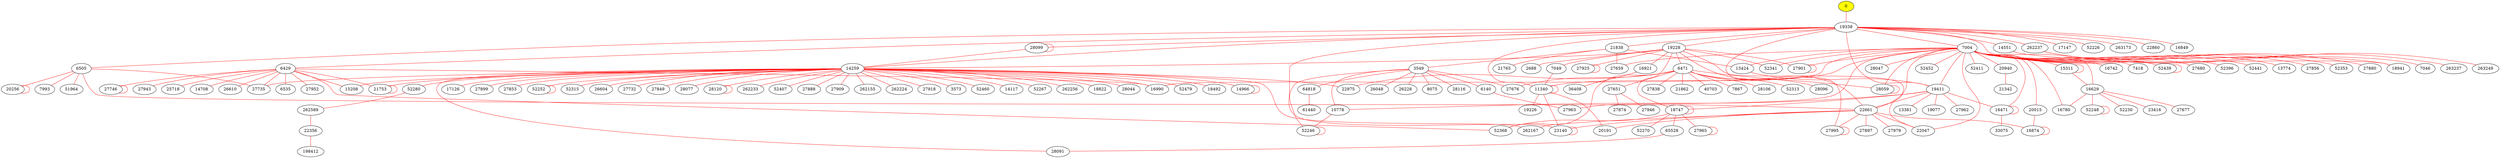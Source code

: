 strict graph topology {
	"0" [label="0", style="filled", color="black", fillcolor="yellow"];
	"0" -- "19338" [color=red];
	"19338" -- "7004" [color=red];
	"7004" -- "20940" [color=red];
	"20940" -- "21342" [color=red];
	"7004" -- "13424" [color=red];
	"19338" -- "19228" [color=red];
	"19228" -- "2688" [color=red];
	"19338" -- "28099" [color=red];
	"19338" -- "6505" [color=red];
	"6505" -- "51964" [color=red];
	"19338" -- "21838" [color=red];
	"21838" -- "3549" [color=red];
	"3549" -- "26048" [color=red];
	"3549" -- "26228" [color=red];
	"7004" -- "16629" [color=red];
	"21838" -- "21765" [color=red];
	"3549" -- "52246" [color=red];
	"19338" -- "14551" [color=red];
	"14551" -- "7046" [color=red];
	"19338" -- "19411" [color=red];
	"19411" -- "19077" [color=red];
	"19228" -- "6471" [color=red];
	"6505" -- "20256" [color=red];
	"20256" -- "20256" [color=red];
	"19228" -- "16921" [color=red];
	"16921" -- "36408" [color=red];
	"3549" -- "8075" [color=red];
	"7004" -- "11340" [color=red];
	"11340" -- "11340" [color=red];
	"11340" -- "19226" [color=red];
	"19411" -- "16471" [color=red];
	"19338" -- "23140" [color=red];
	"23140" -- "23140" [color=red];
	"11340" -- "23140" [color=red];
	"6505" -- "22661" [color=red];
	"22661" -- "23140" [color=red];
	"19338" -- "6429" [color=red];
	"6429" -- "26610" [color=red];
	"19228" -- "7049" [color=red];
	"7049" -- "11340" [color=red];
	"19338" -- "11340" [color=red];
	"22661" -- "20191" [color=red];
	"19411" -- "22661" [color=red];
	"11340" -- "20191" [color=red];
	"19228" -- "22661" [color=red];
	"19338" -- "14259" [color=red];
	"6471" -- "40703" [color=red];
	"14259" -- "262155" [color=red];
	"22661" -- "27897" [color=red];
	"7004" -- "16742" [color=red];
	"19338" -- "262237" [color=red];
	"14259" -- "262224" [color=red];
	"19338" -- "17147" [color=red];
	"19338" -- "52226" [color=red];
	"14259" -- "27918" [color=red];
	"6471" -- "7867" [color=red];
	"16629" -- "16780" [color=red];
	"7004" -- "16780" [color=red];
	"14259" -- "3573" [color=red];
	"28099" -- "28099" [color=red];
	"28099" -- "14259" [color=red];
	"14259" -- "52280" [color=red];
	"52280" -- "262589" [color=red];
	"262589" -- "22356" [color=red];
	"22356" -- "198412" [color=red];
	"14259" -- "52460" [color=red];
	"6471" -- "28106" [color=red];
	"19338" -- "27995" [color=red];
	"27995" -- "27995" [color=red];
	"7004" -- "7418" [color=red];
	"14259" -- "14117" [color=red];
	"19228" -- "27901" [color=red];
	"27901" -- "27901" [color=red];
	"7004" -- "27901" [color=red];
	"7004" -- "52439" [color=red];
	"52439" -- "52439" [color=red];
	"3549" -- "64818" [color=red];
	"64818" -- "61440" [color=red];
	"19228" -- "27925" [color=red];
	"6429" -- "6535" [color=red];
	"16629" -- "23416" [color=red];
	"7004" -- "27680" [color=red];
	"14259" -- "27735" [color=red];
	"27925" -- "27925" [color=red];
	"13424" -- "19411" [color=red];
	"22661" -- "27995" [color=red];
	"6471" -- "52368" [color=red];
	"6429" -- "52368" [color=red];
	"19411" -- "18747" [color=red];
	"18747" -- "52368" [color=red];
	"7004" -- "15311" [color=red];
	"22661" -- "262167" [color=red];
	"14259" -- "262167" [color=red];
	"19228" -- "22047" [color=red];
	"7004" -- "22047" [color=red];
	"7004" -- "52396" [color=red];
	"6471" -- "52313" [color=red];
	"14259" -- "28091" [color=red];
	"19228" -- "18747" [color=red];
	"18747" -- "65528" [color=red];
	"65528" -- "28091" [color=red];
	"6471" -- "28096" [color=red];
	"7004" -- "27659" [color=red];
	"14259" -- "52267" [color=red];
	"19338" -- "263173" [color=red];
	"22661" -- "27979" [color=red];
	"52246" -- "52246" [color=red];
	"19411" -- "10778" [color=red];
	"10778" -- "52246" [color=red];
	"18747" -- "52270" [color=red];
	"19228" -- "52341" [color=red];
	"7004" -- "52341" [color=red];
	"14259" -- "262256" [color=red];
	"19338" -- "22860" [color=red];
	"14259" -- "18822" [color=red];
	"19228" -- "14259" [color=red];
	"14259" -- "28044" [color=red];
	"14259" -- "52479" [color=red];
	"262237" -- "263249" [color=red];
	"7004" -- "22661" [color=red];
	"22661" -- "16874" [color=red];
	"3549" -- "28116" [color=red];
	"6429" -- "16990" [color=red];
	"16874" -- "16874" [color=red];
	"7004" -- "20015" [color=red];
	"20015" -- "16874" [color=red];
	"7004" -- "52441" [color=red];
	"7004" -- "16471" [color=red];
	"16471" -- "16471" [color=red];
	"16471" -- "33075" [color=red];
	"7004" -- "13774" [color=red];
	"6471" -- "27651" [color=red];
	"27651" -- "27946" [color=red];
	"16629" -- "27677" [color=red];
	"14259" -- "18492" [color=red];
	"6429" -- "21753" [color=red];
	"21753" -- "21753" [color=red];
	"14259" -- "21753" [color=red];
	"6471" -- "27838" [color=red];
	"3549" -- "27676" [color=red];
	"6471" -- "27676" [color=red];
	"7004" -- "27963" [color=red];
	"3549" -- "6140" [color=red];
	"6140" -- "27963" [color=red];
	"14259" -- "14966" [color=red];
	"14966" -- "14966" [color=red];
	"14259" -- "17126" [color=red];
	"7004" -- "27856" [color=red];
	"14259" -- "27899" [color=red];
	"21838" -- "27659" [color=red];
	"6471" -- "28059" [color=red];
	"7004" -- "28059" [color=red];
	"28059" -- "28059" [color=red];
	"14259" -- "27853" [color=red];
	"14259" -- "16990" [color=red];
	"7004" -- "16990" [color=red];
	"6429" -- "27952" [color=red];
	"14259" -- "15208" [color=red];
	"6429" -- "15208" [color=red];
	"19338" -- "18941" [color=red];
	"7004" -- "18941" [color=red];
	"27651" -- "27874" [color=red];
	"14259" -- "52252" [color=red];
	"52252" -- "52252" [color=red];
	"16629" -- "52248" [color=red];
	"52248" -- "52248" [color=red];
	"7004" -- "52353" [color=red];
	"6429" -- "27746" [color=red];
	"27746" -- "27746" [color=red];
	"14259" -- "52315" [color=red];
	"14259" -- "22975" [color=red];
	"6471" -- "22975" [color=red];
	"6429" -- "27943" [color=red];
	"14259" -- "26604" [color=red];
	"6429" -- "25718" [color=red];
	"6429" -- "27735" [color=red];
	"6505" -- "27735" [color=red];
	"3549" -- "10778" [color=red];
	"6429" -- "14708" [color=red];
	"15311" -- "15311" [color=red];
	"16629" -- "52230" [color=red];
	"7004" -- "27880" [color=red];
	"14259" -- "27732" [color=red];
	"14259" -- "27849" [color=red];
	"18747" -- "27965" [color=red];
	"27965" -- "27965" [color=red];
	"18747" -- "18747" [color=red];
	"14259" -- "28077" [color=red];
	"262237" -- "263237" [color=red];
	"22661" -- "22047" [color=red];
	"19411" -- "27962" [color=red];
	"7004" -- "28047" [color=red];
	"19338" -- "16849" [color=red];
	"19411" -- "13381" [color=red];
	"15311" -- "16629" [color=red];
	"21838" -- "13424" [color=red];
	"19411" -- "7004" [color=red];
	"14259" -- "28120" [color=red];
	"28120" -- "28120" [color=red];
	"14259" -- "262233" [color=red];
	"7004" -- "52452" [color=red];
	"14259" -- "52407" [color=red];
	"7004" -- "52411" [color=red];
	"14259" -- "27888" [color=red];
	"14259" -- "27909" [color=red];
	"6505" -- "7993" [color=red];
	"6471" -- "21862" [color=red];
}
